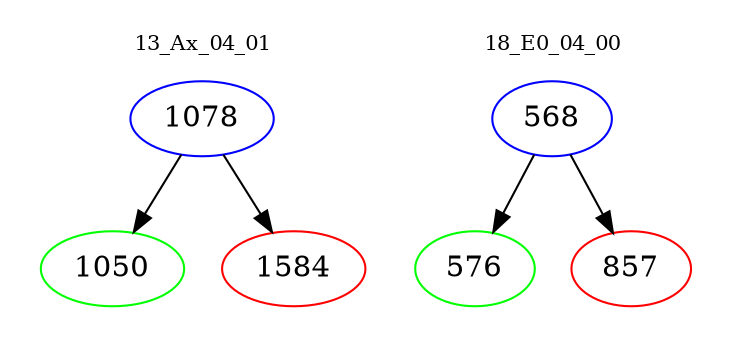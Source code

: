 digraph{
subgraph cluster_0 {
color = white
label = "13_Ax_04_01";
fontsize=10;
T0_1078 [label="1078", color="blue"]
T0_1078 -> T0_1050 [color="black"]
T0_1050 [label="1050", color="green"]
T0_1078 -> T0_1584 [color="black"]
T0_1584 [label="1584", color="red"]
}
subgraph cluster_1 {
color = white
label = "18_E0_04_00";
fontsize=10;
T1_568 [label="568", color="blue"]
T1_568 -> T1_576 [color="black"]
T1_576 [label="576", color="green"]
T1_568 -> T1_857 [color="black"]
T1_857 [label="857", color="red"]
}
}
